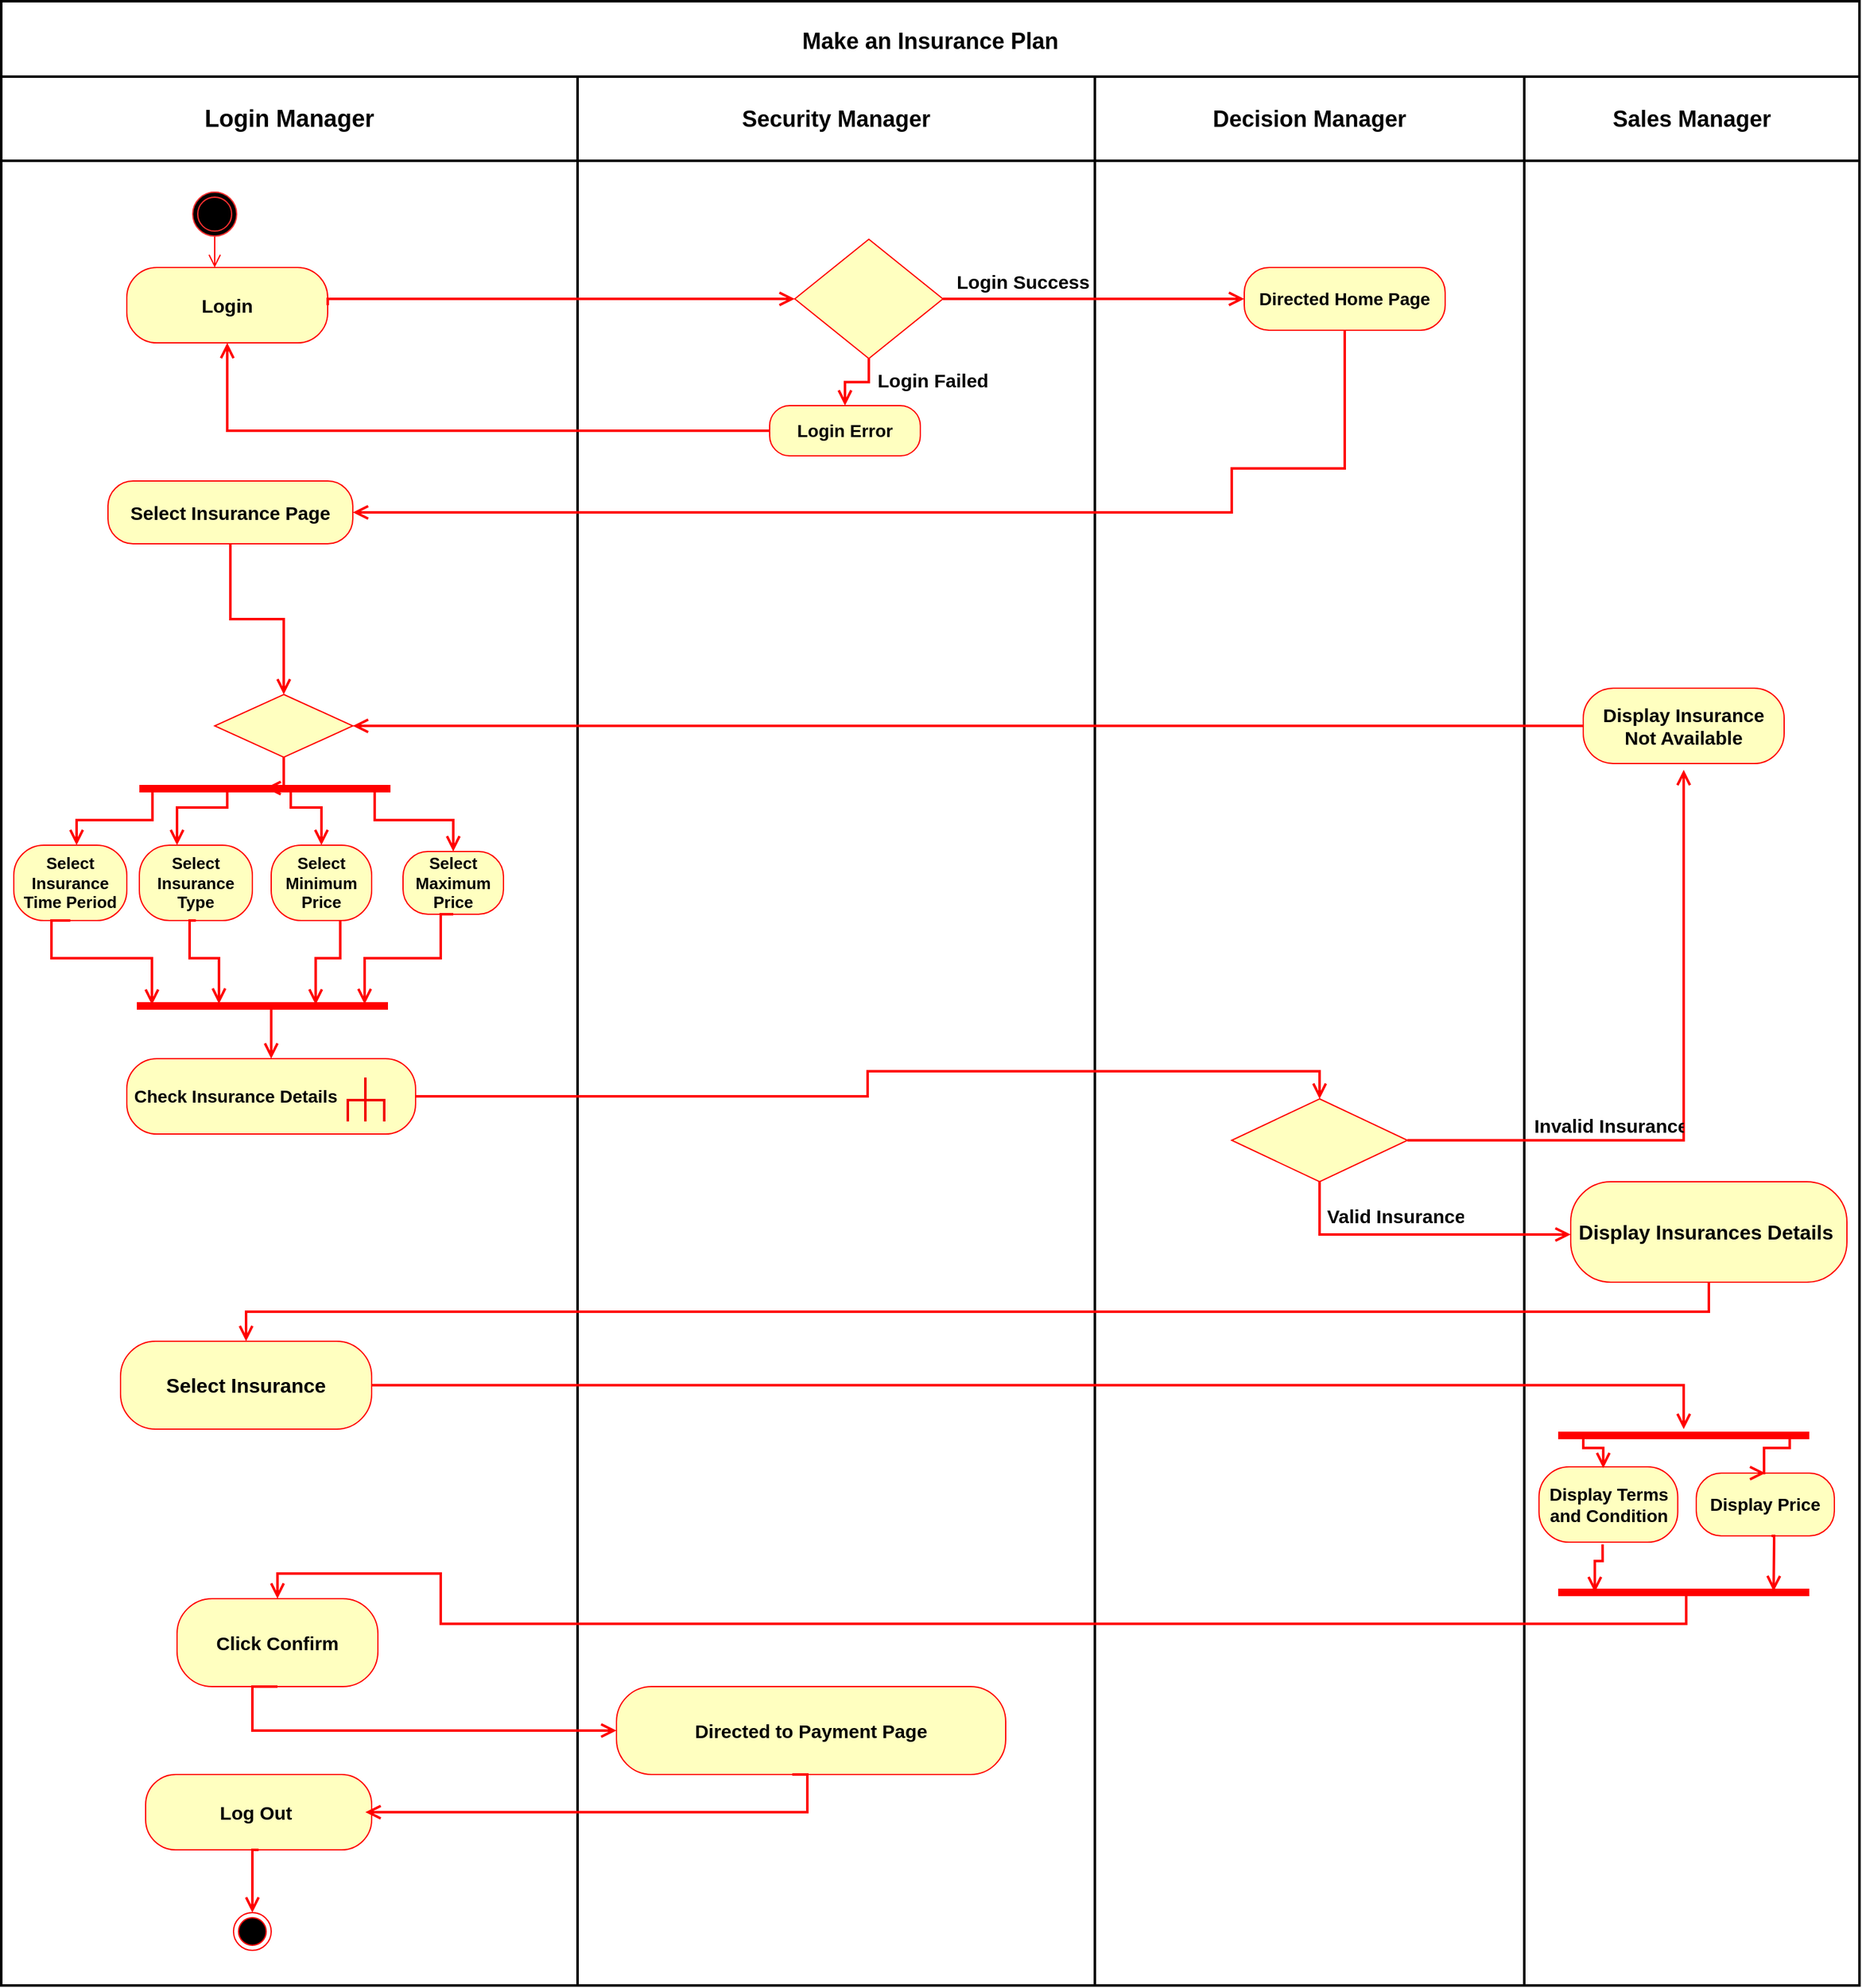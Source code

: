 <mxfile version="17.4.6" type="github">
  <diagram id="jhGQhCQuHQYNfOVaKk4t" name="Page-1">
    <mxGraphModel dx="1354" dy="671" grid="1" gridSize="10" guides="1" tooltips="1" connect="1" arrows="1" fold="1" page="1" pageScale="1" pageWidth="850" pageHeight="1100" math="0" shadow="0">
      <root>
        <mxCell id="0" />
        <mxCell id="1" parent="0" />
        <mxCell id="OWM73IptP0_KArOeakQF-31" value="Make an Insurance Plan" style="shape=table;startSize=60;container=1;collapsible=0;childLayout=tableLayout;fontStyle=1;align=center;fontSize=18;strokeWidth=2;" parent="1" vertex="1">
          <mxGeometry x="60" y="48" width="1480" height="1580" as="geometry" />
        </mxCell>
        <mxCell id="OWM73IptP0_KArOeakQF-32" value="" style="shape=tableRow;horizontal=0;startSize=0;swimlaneHead=0;swimlaneBody=0;top=0;left=0;bottom=0;right=0;collapsible=0;dropTarget=0;fillColor=none;points=[[0,0.5],[1,0.5]];portConstraint=eastwest;" parent="OWM73IptP0_KArOeakQF-31" vertex="1">
          <mxGeometry y="60" width="1480" height="67" as="geometry" />
        </mxCell>
        <mxCell id="OWM73IptP0_KArOeakQF-60" value="&lt;b&gt;&lt;font style=&quot;font-size: 19px&quot;&gt;Login Manager&lt;/font&gt;&lt;/b&gt;" style="shape=partialRectangle;html=1;whiteSpace=wrap;connectable=0;fillColor=none;top=0;left=0;bottom=0;right=0;overflow=hidden;" parent="OWM73IptP0_KArOeakQF-32" vertex="1">
          <mxGeometry width="459" height="67" as="geometry">
            <mxRectangle width="459" height="67" as="alternateBounds" />
          </mxGeometry>
        </mxCell>
        <mxCell id="OWM73IptP0_KArOeakQF-33" value="&lt;b&gt;&lt;font style=&quot;font-size: 18px&quot;&gt;Security Manager&lt;/font&gt;&lt;/b&gt;" style="shape=partialRectangle;html=1;whiteSpace=wrap;connectable=0;fillColor=none;top=0;left=0;bottom=0;right=0;overflow=hidden;" parent="OWM73IptP0_KArOeakQF-32" vertex="1">
          <mxGeometry x="459" width="412" height="67" as="geometry">
            <mxRectangle width="412" height="67" as="alternateBounds" />
          </mxGeometry>
        </mxCell>
        <mxCell id="OWM73IptP0_KArOeakQF-34" value="&lt;b&gt;&lt;font style=&quot;font-size: 18px&quot;&gt;Decision Manager&lt;/font&gt;&lt;/b&gt;" style="shape=partialRectangle;html=1;whiteSpace=wrap;connectable=0;fillColor=none;top=0;left=0;bottom=0;right=0;overflow=hidden;" parent="OWM73IptP0_KArOeakQF-32" vertex="1">
          <mxGeometry x="871" width="342" height="67" as="geometry">
            <mxRectangle width="342" height="67" as="alternateBounds" />
          </mxGeometry>
        </mxCell>
        <mxCell id="OWM73IptP0_KArOeakQF-35" value="&lt;b&gt;&lt;font style=&quot;font-size: 18px&quot;&gt;Sales Manager&lt;/font&gt;&lt;/b&gt;" style="shape=partialRectangle;html=1;whiteSpace=wrap;connectable=0;fillColor=none;top=0;left=0;bottom=0;right=0;overflow=hidden;" parent="OWM73IptP0_KArOeakQF-32" vertex="1">
          <mxGeometry x="1213" width="267" height="67" as="geometry">
            <mxRectangle width="267" height="67" as="alternateBounds" />
          </mxGeometry>
        </mxCell>
        <mxCell id="OWM73IptP0_KArOeakQF-40" value="" style="shape=tableRow;horizontal=0;startSize=0;swimlaneHead=0;swimlaneBody=0;top=0;left=0;bottom=0;right=0;collapsible=0;dropTarget=0;fillColor=none;points=[[0,0.5],[1,0.5]];portConstraint=eastwest;" parent="OWM73IptP0_KArOeakQF-31" vertex="1">
          <mxGeometry y="127" width="1480" height="1453" as="geometry" />
        </mxCell>
        <mxCell id="OWM73IptP0_KArOeakQF-61" style="shape=partialRectangle;html=1;whiteSpace=wrap;connectable=0;fillColor=none;top=0;left=0;bottom=0;right=0;overflow=hidden;" parent="OWM73IptP0_KArOeakQF-40" vertex="1">
          <mxGeometry width="459" height="1453" as="geometry">
            <mxRectangle width="459" height="1453" as="alternateBounds" />
          </mxGeometry>
        </mxCell>
        <mxCell id="OWM73IptP0_KArOeakQF-41" value="" style="shape=partialRectangle;html=1;whiteSpace=wrap;connectable=0;fillColor=none;top=0;left=0;bottom=0;right=0;overflow=hidden;" parent="OWM73IptP0_KArOeakQF-40" vertex="1">
          <mxGeometry x="459" width="412" height="1453" as="geometry">
            <mxRectangle width="412" height="1453" as="alternateBounds" />
          </mxGeometry>
        </mxCell>
        <mxCell id="OWM73IptP0_KArOeakQF-42" value="" style="shape=partialRectangle;html=1;whiteSpace=wrap;connectable=0;fillColor=none;top=0;left=0;bottom=0;right=0;overflow=hidden;" parent="OWM73IptP0_KArOeakQF-40" vertex="1">
          <mxGeometry x="871" width="342" height="1453" as="geometry">
            <mxRectangle width="342" height="1453" as="alternateBounds" />
          </mxGeometry>
        </mxCell>
        <mxCell id="OWM73IptP0_KArOeakQF-43" value="" style="shape=partialRectangle;html=1;whiteSpace=wrap;connectable=0;fillColor=none;top=0;left=0;bottom=0;right=0;overflow=hidden;" parent="OWM73IptP0_KArOeakQF-40" vertex="1">
          <mxGeometry x="1213" width="267" height="1453" as="geometry">
            <mxRectangle width="267" height="1453" as="alternateBounds" />
          </mxGeometry>
        </mxCell>
        <mxCell id="OWM73IptP0_KArOeakQF-65" value="" style="ellipse;html=1;shape=endState;fillColor=#000000;strokeColor=#ff0000;" parent="1" vertex="1">
          <mxGeometry x="215" y="200" width="30" height="30" as="geometry" />
        </mxCell>
        <mxCell id="OWM73IptP0_KArOeakQF-66" value="&lt;b&gt;&lt;font style=&quot;font-size: 15px&quot;&gt;Login&lt;/font&gt;&lt;/b&gt;" style="rounded=1;whiteSpace=wrap;html=1;arcSize=40;fontColor=#000000;fillColor=#ffffc0;strokeColor=#ff0000;" parent="1" vertex="1">
          <mxGeometry x="160" y="260" width="160" height="60" as="geometry" />
        </mxCell>
        <mxCell id="OWM73IptP0_KArOeakQF-67" value="" style="edgeStyle=orthogonalEdgeStyle;html=1;verticalAlign=bottom;endArrow=open;endSize=8;strokeColor=#ff0000;rounded=0;exitX=0.5;exitY=1;exitDx=0;exitDy=0;" parent="1" source="OWM73IptP0_KArOeakQF-65" edge="1">
          <mxGeometry relative="1" as="geometry">
            <mxPoint x="230" y="260" as="targetPoint" />
            <mxPoint x="575" y="370" as="sourcePoint" />
          </mxGeometry>
        </mxCell>
        <mxCell id="OWM73IptP0_KArOeakQF-68" value="&amp;nbsp;" style="rhombus;whiteSpace=wrap;html=1;fillColor=#ffffc0;strokeColor=#ff0000;" parent="1" vertex="1">
          <mxGeometry x="692" y="237.5" width="118" height="95" as="geometry" />
        </mxCell>
        <mxCell id="OWM73IptP0_KArOeakQF-69" value="&lt;b&gt;&lt;font style=&quot;font-size: 14px&quot;&gt;Login Error&lt;/font&gt;&lt;/b&gt;" style="rounded=1;whiteSpace=wrap;html=1;arcSize=40;fontColor=#000000;fillColor=#ffffc0;strokeColor=#ff0000;" parent="1" vertex="1">
          <mxGeometry x="672" y="370" width="120" height="40" as="geometry" />
        </mxCell>
        <mxCell id="OWM73IptP0_KArOeakQF-70" value="&lt;b&gt;&lt;font style=&quot;font-size: 14px&quot;&gt;Directed Home Page&lt;/font&gt;&lt;/b&gt;" style="rounded=1;whiteSpace=wrap;html=1;arcSize=40;fontColor=#000000;fillColor=#ffffc0;strokeColor=#ff0000;" parent="1" vertex="1">
          <mxGeometry x="1050" y="260" width="160" height="50" as="geometry" />
        </mxCell>
        <mxCell id="OWM73IptP0_KArOeakQF-89" value="" style="shape=line;html=1;strokeWidth=6;strokeColor=#ff0000;" parent="1" vertex="1">
          <mxGeometry x="170" y="670" width="200" height="10" as="geometry" />
        </mxCell>
        <mxCell id="OWM73IptP0_KArOeakQF-90" value="" style="edgeStyle=orthogonalEdgeStyle;html=1;verticalAlign=bottom;endArrow=open;endSize=8;strokeColor=#ff0000;rounded=0;exitX=0.603;exitY=0.469;exitDx=0;exitDy=0;exitPerimeter=0;entryX=0.5;entryY=0;entryDx=0;entryDy=0;strokeWidth=2;" parent="1" source="OWM73IptP0_KArOeakQF-89" target="OWM73IptP0_KArOeakQF-94" edge="1">
          <mxGeometry relative="1" as="geometry">
            <mxPoint x="350" y="710" as="targetPoint" />
            <Array as="points">
              <mxPoint x="301" y="690" />
              <mxPoint x="340" y="690" />
            </Array>
          </mxGeometry>
        </mxCell>
        <mxCell id="OWM73IptP0_KArOeakQF-91" value="&amp;nbsp;" style="rhombus;whiteSpace=wrap;html=1;fillColor=#ffffc0;strokeColor=#ff0000;" parent="1" vertex="1">
          <mxGeometry x="230" y="600" width="110" height="50" as="geometry" />
        </mxCell>
        <mxCell id="OWM73IptP0_KArOeakQF-92" value="&lt;b&gt;&lt;font style=&quot;font-size: 13px&quot;&gt;Select Insurance Time Period&lt;/font&gt;&lt;/b&gt;" style="rounded=1;whiteSpace=wrap;html=1;arcSize=40;fontColor=#000000;fillColor=#ffffc0;strokeColor=#ff0000;" parent="1" vertex="1">
          <mxGeometry x="70" y="720" width="90" height="60" as="geometry" />
        </mxCell>
        <mxCell id="OWM73IptP0_KArOeakQF-93" value="&lt;b&gt;&lt;font style=&quot;font-size: 13px&quot;&gt;Select Insurance Type&lt;/font&gt;&lt;/b&gt;" style="rounded=1;whiteSpace=wrap;html=1;arcSize=40;fontColor=#000000;fillColor=#ffffc0;strokeColor=#ff0000;" parent="1" vertex="1">
          <mxGeometry x="170" y="720" width="90" height="60" as="geometry" />
        </mxCell>
        <mxCell id="OWM73IptP0_KArOeakQF-94" value="&lt;font style=&quot;font-size: 13px&quot;&gt;&lt;b&gt;Select Minimum Price&lt;/b&gt;&lt;/font&gt;" style="rounded=1;whiteSpace=wrap;html=1;arcSize=40;fontColor=#000000;fillColor=#ffffc0;strokeColor=#ff0000;" parent="1" vertex="1">
          <mxGeometry x="275" y="720" width="80" height="60" as="geometry" />
        </mxCell>
        <mxCell id="OWM73IptP0_KArOeakQF-95" value="&lt;b&gt;&lt;font style=&quot;font-size: 13px&quot;&gt;Select Maximum Price&lt;/font&gt;&lt;/b&gt;" style="rounded=1;whiteSpace=wrap;html=1;arcSize=40;fontColor=#000000;fillColor=#ffffc0;strokeColor=#ff0000;" parent="1" vertex="1">
          <mxGeometry x="380" y="725" width="80" height="50" as="geometry" />
        </mxCell>
        <mxCell id="OWM73IptP0_KArOeakQF-96" value="" style="edgeStyle=orthogonalEdgeStyle;html=1;verticalAlign=bottom;endArrow=open;endSize=8;strokeColor=#ff0000;rounded=0;exitX=0.5;exitY=1;exitDx=0;exitDy=0;entryX=0.502;entryY=0.448;entryDx=0;entryDy=0;entryPerimeter=0;strokeWidth=2;" parent="1" source="OWM73IptP0_KArOeakQF-91" target="OWM73IptP0_KArOeakQF-89" edge="1">
          <mxGeometry relative="1" as="geometry">
            <mxPoint x="220" y="675" as="targetPoint" />
            <mxPoint x="310" y="590.0" as="sourcePoint" />
            <Array as="points">
              <mxPoint x="270" y="674" />
            </Array>
          </mxGeometry>
        </mxCell>
        <mxCell id="OWM73IptP0_KArOeakQF-97" value="" style="edgeStyle=orthogonalEdgeStyle;html=1;verticalAlign=bottom;endArrow=open;endSize=8;strokeColor=#ff0000;rounded=0;exitX=0.403;exitY=0.538;exitDx=0;exitDy=0;exitPerimeter=0;strokeWidth=2;" parent="1" source="OWM73IptP0_KArOeakQF-89" target="OWM73IptP0_KArOeakQF-93" edge="1">
          <mxGeometry relative="1" as="geometry">
            <mxPoint x="360" y="620.0" as="targetPoint" />
            <mxPoint x="360" y="590.0" as="sourcePoint" />
            <Array as="points">
              <mxPoint x="240" y="675" />
              <mxPoint x="240" y="690" />
              <mxPoint x="200" y="690" />
            </Array>
          </mxGeometry>
        </mxCell>
        <mxCell id="OWM73IptP0_KArOeakQF-98" value="" style="edgeStyle=orthogonalEdgeStyle;html=1;verticalAlign=bottom;endArrow=open;endSize=8;strokeColor=#ff0000;rounded=0;exitX=0.052;exitY=0.633;exitDx=0;exitDy=0;exitPerimeter=0;strokeWidth=2;" parent="1" source="OWM73IptP0_KArOeakQF-89" edge="1">
          <mxGeometry relative="1" as="geometry">
            <mxPoint x="120" y="720" as="targetPoint" />
            <mxPoint x="119.99" y="675.38" as="sourcePoint" />
            <Array as="points">
              <mxPoint x="180" y="700" />
              <mxPoint x="120" y="700" />
              <mxPoint x="120" y="720" />
            </Array>
          </mxGeometry>
        </mxCell>
        <mxCell id="OWM73IptP0_KArOeakQF-99" value="" style="edgeStyle=orthogonalEdgeStyle;html=1;verticalAlign=bottom;endArrow=open;endSize=8;strokeColor=#ff0000;rounded=0;exitX=0.937;exitY=0.522;exitDx=0;exitDy=0;exitPerimeter=0;entryX=0.5;entryY=0;entryDx=0;entryDy=0;strokeWidth=2;" parent="1" source="OWM73IptP0_KArOeakQF-89" target="OWM73IptP0_KArOeakQF-95" edge="1">
          <mxGeometry relative="1" as="geometry">
            <mxPoint x="480" y="740" as="targetPoint" />
            <mxPoint x="310.6" y="684.69" as="sourcePoint" />
            <Array as="points">
              <mxPoint x="357" y="700" />
              <mxPoint x="420" y="700" />
            </Array>
          </mxGeometry>
        </mxCell>
        <mxCell id="OWM73IptP0_KArOeakQF-100" value="" style="shape=line;html=1;strokeWidth=6;strokeColor=#ff0000;" parent="1" vertex="1">
          <mxGeometry x="168" y="843" width="200" height="10" as="geometry" />
        </mxCell>
        <mxCell id="OWM73IptP0_KArOeakQF-101" value="" style="edgeStyle=orthogonalEdgeStyle;html=1;verticalAlign=bottom;endArrow=open;endSize=8;strokeColor=#ff0000;rounded=0;exitX=0.5;exitY=1;exitDx=0;exitDy=0;entryX=0.06;entryY=0.416;entryDx=0;entryDy=0;entryPerimeter=0;strokeWidth=2;" parent="1" source="OWM73IptP0_KArOeakQF-92" target="OWM73IptP0_KArOeakQF-100" edge="1">
          <mxGeometry relative="1" as="geometry">
            <mxPoint x="180" y="820" as="targetPoint" />
            <mxPoint x="190.4" y="686.33" as="sourcePoint" />
            <Array as="points">
              <mxPoint x="100" y="810" />
              <mxPoint x="180" y="810" />
            </Array>
          </mxGeometry>
        </mxCell>
        <mxCell id="OWM73IptP0_KArOeakQF-102" value="" style="edgeStyle=orthogonalEdgeStyle;html=1;verticalAlign=bottom;endArrow=open;endSize=8;strokeColor=#ff0000;rounded=0;exitX=0.5;exitY=1;exitDx=0;exitDy=0;entryX=0.327;entryY=0.333;entryDx=0;entryDy=0;entryPerimeter=0;strokeWidth=2;" parent="1" source="OWM73IptP0_KArOeakQF-93" target="OWM73IptP0_KArOeakQF-100" edge="1">
          <mxGeometry relative="1" as="geometry">
            <mxPoint x="190" y="834.16" as="targetPoint" />
            <mxPoint x="70" y="790" as="sourcePoint" />
            <Array as="points">
              <mxPoint x="210" y="810" />
              <mxPoint x="233" y="810" />
            </Array>
          </mxGeometry>
        </mxCell>
        <mxCell id="OWM73IptP0_KArOeakQF-103" value="" style="edgeStyle=orthogonalEdgeStyle;html=1;verticalAlign=bottom;endArrow=open;endSize=8;strokeColor=#ff0000;rounded=0;entryX=0.712;entryY=0.4;entryDx=0;entryDy=0;entryPerimeter=0;strokeWidth=2;" parent="1" target="OWM73IptP0_KArOeakQF-100" edge="1">
          <mxGeometry relative="1" as="geometry">
            <mxPoint x="310" y="820" as="targetPoint" />
            <mxPoint x="330" y="780" as="sourcePoint" />
            <Array as="points">
              <mxPoint x="330" y="810" />
              <mxPoint x="310" y="810" />
            </Array>
          </mxGeometry>
        </mxCell>
        <mxCell id="OWM73IptP0_KArOeakQF-104" value="" style="edgeStyle=orthogonalEdgeStyle;html=1;verticalAlign=bottom;endArrow=open;endSize=8;strokeColor=#ff0000;rounded=0;exitX=0.5;exitY=1;exitDx=0;exitDy=0;entryX=0.907;entryY=0.367;entryDx=0;entryDy=0;entryPerimeter=0;strokeWidth=2;" parent="1" source="OWM73IptP0_KArOeakQF-95" target="OWM73IptP0_KArOeakQF-100" edge="1">
          <mxGeometry relative="1" as="geometry">
            <mxPoint x="350" y="820" as="targetPoint" />
            <mxPoint x="340" y="790" as="sourcePoint" />
            <Array as="points">
              <mxPoint x="410" y="810" />
              <mxPoint x="349" y="810" />
            </Array>
          </mxGeometry>
        </mxCell>
        <mxCell id="OWM73IptP0_KArOeakQF-105" value="&lt;b&gt;&lt;font style=&quot;font-size: 14px&quot;&gt;&amp;nbsp;Check Insurance Details&lt;/font&gt;&lt;/b&gt;" style="rounded=1;whiteSpace=wrap;html=1;arcSize=40;fontColor=#000000;fillColor=#ffffc0;strokeColor=#ff0000;align=left;" parent="1" vertex="1">
          <mxGeometry x="160" y="890" width="230" height="60" as="geometry" />
        </mxCell>
        <mxCell id="OWM73IptP0_KArOeakQF-106" value="" style="line;strokeWidth=2;direction=south;html=1;perimeter=backbonePerimeter;points=[];outlineConnect=0;strokeColor=#F20000;" parent="1" vertex="1">
          <mxGeometry x="345" y="905" width="10" height="35" as="geometry" />
        </mxCell>
        <mxCell id="OWM73IptP0_KArOeakQF-107" value="" style="line;strokeWidth=2;direction=west;html=1;perimeter=backbonePerimeter;points=[];outlineConnect=0;strokeColor=#F20000;" parent="1" vertex="1">
          <mxGeometry x="335" y="918" width="30" height="10" as="geometry" />
        </mxCell>
        <mxCell id="OWM73IptP0_KArOeakQF-108" value="" style="line;strokeWidth=2;direction=north;html=1;perimeter=backbonePerimeter;points=[];outlineConnect=0;strokeColor=#F20000;" parent="1" vertex="1">
          <mxGeometry x="331" y="922" width="10" height="18" as="geometry" />
        </mxCell>
        <mxCell id="OWM73IptP0_KArOeakQF-109" value="" style="line;strokeWidth=2;direction=north;html=1;perimeter=backbonePerimeter;points=[];outlineConnect=0;strokeColor=#F20000;" parent="1" vertex="1">
          <mxGeometry x="360" y="922" width="10" height="18" as="geometry" />
        </mxCell>
        <mxCell id="OWM73IptP0_KArOeakQF-110" value="" style="edgeStyle=orthogonalEdgeStyle;html=1;verticalAlign=bottom;endArrow=open;endSize=8;strokeColor=#ff0000;rounded=0;exitX=0.522;exitY=0.557;exitDx=0;exitDy=0;exitPerimeter=0;strokeWidth=2;" parent="1" source="OWM73IptP0_KArOeakQF-100" target="OWM73IptP0_KArOeakQF-105" edge="1">
          <mxGeometry relative="1" as="geometry">
            <mxPoint x="360" y="620" as="targetPoint" />
            <mxPoint x="360" y="590" as="sourcePoint" />
            <Array as="points">
              <mxPoint x="272" y="850" />
              <mxPoint x="275" y="850" />
            </Array>
          </mxGeometry>
        </mxCell>
        <mxCell id="OWM73IptP0_KArOeakQF-111" value="" style="edgeStyle=orthogonalEdgeStyle;html=1;verticalAlign=bottom;endArrow=open;endSize=8;strokeColor=#ff0000;rounded=0;exitX=0;exitY=0.5;exitDx=0;exitDy=0;entryX=1;entryY=0.5;entryDx=0;entryDy=0;strokeWidth=2;" parent="1" source="OWM73IptP0_KArOeakQF-112" target="OWM73IptP0_KArOeakQF-91" edge="1">
          <mxGeometry relative="1" as="geometry">
            <mxPoint x="320" y="625" as="targetPoint" />
            <mxPoint x="478.68" y="631" as="sourcePoint" />
            <Array as="points">
              <mxPoint x="1110" y="625" />
              <mxPoint x="1110" y="625" />
            </Array>
          </mxGeometry>
        </mxCell>
        <mxCell id="OWM73IptP0_KArOeakQF-112" value="&lt;b style=&quot;font-size: 15px&quot;&gt;Display Insurance &lt;br&gt;Not Available&lt;/b&gt;" style="rounded=1;whiteSpace=wrap;html=1;arcSize=40;fontColor=#000000;fillColor=#ffffc0;strokeColor=#ff0000;" parent="1" vertex="1">
          <mxGeometry x="1320" y="595" width="160" height="60" as="geometry" />
        </mxCell>
        <mxCell id="OWM73IptP0_KArOeakQF-113" value="&amp;nbsp;" style="rhombus;whiteSpace=wrap;html=1;fillColor=#ffffc0;strokeColor=#ff0000;" parent="1" vertex="1">
          <mxGeometry x="1040" y="922" width="140" height="66" as="geometry" />
        </mxCell>
        <mxCell id="OWM73IptP0_KArOeakQF-114" value="&lt;b&gt;&lt;font style=&quot;font-size: 16px&quot;&gt;Display Insurances Details&amp;nbsp;&lt;/font&gt;&lt;/b&gt;" style="rounded=1;whiteSpace=wrap;html=1;arcSize=40;fontColor=#000000;fillColor=#ffffc0;strokeColor=#ff0000;align=center;" parent="1" vertex="1">
          <mxGeometry x="1310" y="988" width="220" height="80" as="geometry" />
        </mxCell>
        <mxCell id="OWM73IptP0_KArOeakQF-115" value="&lt;b&gt;&lt;font style=&quot;font-size: 16px&quot;&gt;Select Insurance&lt;/font&gt;&lt;/b&gt;" style="rounded=1;whiteSpace=wrap;html=1;arcSize=40;fontColor=#000000;fillColor=#ffffc0;strokeColor=#ff0000;align=center;" parent="1" vertex="1">
          <mxGeometry x="155" y="1115" width="200" height="70" as="geometry" />
        </mxCell>
        <mxCell id="OWM73IptP0_KArOeakQF-116" value="&lt;b&gt;&lt;font style=&quot;font-size: 14px&quot;&gt;Display Terms and Condition&lt;/font&gt;&lt;/b&gt;" style="rounded=1;whiteSpace=wrap;html=1;arcSize=40;fontColor=#000000;fillColor=#ffffc0;strokeColor=#ff0000;align=center;" parent="1" vertex="1">
          <mxGeometry x="1284.75" y="1215" width="110.5" height="60" as="geometry" />
        </mxCell>
        <mxCell id="OWM73IptP0_KArOeakQF-117" value="&lt;b&gt;&lt;font style=&quot;font-size: 14px&quot;&gt;Display Price&lt;/font&gt;&lt;/b&gt;" style="rounded=1;whiteSpace=wrap;html=1;arcSize=40;fontColor=#000000;fillColor=#ffffc0;strokeColor=#ff0000;align=center;" parent="1" vertex="1">
          <mxGeometry x="1410" y="1220" width="110" height="50" as="geometry" />
        </mxCell>
        <mxCell id="OWM73IptP0_KArOeakQF-118" value="" style="shape=line;html=1;strokeWidth=6;strokeColor=#ff0000;" parent="1" vertex="1">
          <mxGeometry x="1300" y="1310" width="200" height="10" as="geometry" />
        </mxCell>
        <mxCell id="OWM73IptP0_KArOeakQF-119" value="" style="shape=line;html=1;strokeWidth=6;strokeColor=#ff0000;" parent="1" vertex="1">
          <mxGeometry x="1300" y="1185" width="200" height="10" as="geometry" />
        </mxCell>
        <mxCell id="OWM73IptP0_KArOeakQF-120" value="" style="edgeStyle=orthogonalEdgeStyle;html=1;verticalAlign=bottom;endArrow=open;endSize=8;strokeColor=#ff0000;rounded=0;exitX=1;exitY=0.5;exitDx=0;exitDy=0;strokeWidth=2;" parent="1" source="OWM73IptP0_KArOeakQF-115" target="OWM73IptP0_KArOeakQF-119" edge="1">
          <mxGeometry relative="1" as="geometry">
            <mxPoint x="1395" y="1090" as="targetPoint" />
            <mxPoint x="1394.5" y="1060" as="sourcePoint" />
            <Array as="points">
              <mxPoint x="1400" y="1150" />
            </Array>
          </mxGeometry>
        </mxCell>
        <mxCell id="OWM73IptP0_KArOeakQF-121" value="" style="edgeStyle=orthogonalEdgeStyle;html=1;verticalAlign=bottom;endArrow=open;endSize=8;strokeColor=#ff0000;rounded=0;exitX=0.069;exitY=0.633;exitDx=0;exitDy=0;exitPerimeter=0;entryX=0.463;entryY=0.019;entryDx=0;entryDy=0;entryPerimeter=0;strokeWidth=2;" parent="1" source="OWM73IptP0_KArOeakQF-119" target="OWM73IptP0_KArOeakQF-116" edge="1">
          <mxGeometry relative="1" as="geometry">
            <mxPoint x="1409.5" y="1335" as="targetPoint" />
            <mxPoint x="1409.5" y="1305" as="sourcePoint" />
            <Array as="points">
              <mxPoint x="1320" y="1191" />
              <mxPoint x="1320" y="1200" />
              <mxPoint x="1336" y="1200" />
            </Array>
          </mxGeometry>
        </mxCell>
        <mxCell id="OWM73IptP0_KArOeakQF-122" value="" style="edgeStyle=orthogonalEdgeStyle;html=1;verticalAlign=bottom;endArrow=open;endSize=8;strokeColor=#ff0000;rounded=0;exitX=0.922;exitY=0.717;exitDx=0;exitDy=0;exitPerimeter=0;entryX=0.5;entryY=0;entryDx=0;entryDy=0;strokeWidth=2;" parent="1" source="OWM73IptP0_KArOeakQF-119" target="OWM73IptP0_KArOeakQF-117" edge="1">
          <mxGeometry relative="1" as="geometry">
            <mxPoint x="1305.06" y="1230.76" as="targetPoint" />
            <mxPoint x="1323.3" y="1201.33" as="sourcePoint" />
            <Array as="points">
              <mxPoint x="1484" y="1200" />
              <mxPoint x="1464" y="1200" />
              <mxPoint x="1464" y="1220" />
            </Array>
          </mxGeometry>
        </mxCell>
        <mxCell id="OWM73IptP0_KArOeakQF-123" value="" style="edgeStyle=orthogonalEdgeStyle;html=1;verticalAlign=bottom;endArrow=open;endSize=8;strokeColor=#ff0000;rounded=0;exitX=0.458;exitY=1.03;exitDx=0;exitDy=0;exitPerimeter=0;entryX=0.146;entryY=0.492;entryDx=0;entryDy=0;entryPerimeter=0;strokeWidth=2;" parent="1" source="OWM73IptP0_KArOeakQF-116" target="OWM73IptP0_KArOeakQF-118" edge="1">
          <mxGeometry relative="1" as="geometry">
            <mxPoint x="1305.06" y="1230.76" as="targetPoint" />
            <mxPoint x="1323.3" y="1201.33" as="sourcePoint" />
            <Array as="points">
              <mxPoint x="1335" y="1290" />
              <mxPoint x="1329" y="1290" />
            </Array>
          </mxGeometry>
        </mxCell>
        <mxCell id="OWM73IptP0_KArOeakQF-124" value="" style="edgeStyle=orthogonalEdgeStyle;html=1;verticalAlign=bottom;endArrow=open;endSize=8;strokeColor=#ff0000;rounded=0;entryX=0.858;entryY=0.411;entryDx=0;entryDy=0;entryPerimeter=0;strokeWidth=2;" parent="1" target="OWM73IptP0_KArOeakQF-118" edge="1">
          <mxGeometry relative="1" as="geometry">
            <mxPoint x="1459.5" y="1285" as="targetPoint" />
            <mxPoint x="1470" y="1270" as="sourcePoint" />
            <Array as="points">
              <mxPoint x="1472" y="1270" />
              <mxPoint x="1472" y="1275" />
            </Array>
          </mxGeometry>
        </mxCell>
        <mxCell id="OWM73IptP0_KArOeakQF-126" value="&lt;font style=&quot;font-size: 15px&quot;&gt;&lt;b&gt;Click Confirm&lt;/b&gt;&lt;/font&gt;" style="rounded=1;whiteSpace=wrap;html=1;arcSize=40;fontColor=#000000;fillColor=#ffffc0;strokeColor=#ff0000;align=center;" parent="1" vertex="1">
          <mxGeometry x="200" y="1320" width="160" height="70" as="geometry" />
        </mxCell>
        <mxCell id="OWM73IptP0_KArOeakQF-127" value="&lt;font style=&quot;font-size: 15px&quot;&gt;&lt;b&gt;Directed to Payment Page&lt;/b&gt;&lt;/font&gt;" style="rounded=1;whiteSpace=wrap;html=1;arcSize=40;fontColor=#000000;fillColor=#ffffc0;strokeColor=#ff0000;align=center;" parent="1" vertex="1">
          <mxGeometry x="550" y="1390" width="310" height="70" as="geometry" />
        </mxCell>
        <mxCell id="OWM73IptP0_KArOeakQF-128" value="&lt;b&gt;&lt;font style=&quot;font-size: 15px&quot;&gt;Log Out&amp;nbsp;&lt;/font&gt;&lt;/b&gt;" style="rounded=1;whiteSpace=wrap;html=1;arcSize=40;fontColor=#000000;fillColor=#ffffc0;strokeColor=#ff0000;align=center;" parent="1" vertex="1">
          <mxGeometry x="175" y="1460" width="180" height="60" as="geometry" />
        </mxCell>
        <mxCell id="OWM73IptP0_KArOeakQF-129" value="" style="ellipse;html=1;shape=endState;fillColor=#000000;strokeColor=#ff0000;" parent="1" vertex="1">
          <mxGeometry x="245" y="1570" width="30" height="30" as="geometry" />
        </mxCell>
        <mxCell id="OWM73IptP0_KArOeakQF-130" value="" style="edgeStyle=orthogonalEdgeStyle;html=1;verticalAlign=bottom;endArrow=open;endSize=8;strokeColor=#ff0000;rounded=0;exitX=1;exitY=0.5;exitDx=0;exitDy=0;entryX=0;entryY=0.5;entryDx=0;entryDy=0;strokeWidth=2;" parent="1" source="OWM73IptP0_KArOeakQF-66" target="OWM73IptP0_KArOeakQF-68" edge="1">
          <mxGeometry relative="1" as="geometry">
            <mxPoint x="240" y="270" as="targetPoint" />
            <mxPoint x="240" y="240" as="sourcePoint" />
            <Array as="points">
              <mxPoint x="320" y="285" />
            </Array>
          </mxGeometry>
        </mxCell>
        <mxCell id="OWM73IptP0_KArOeakQF-131" value="Login Success" style="text;strokeColor=none;fillColor=none;align=left;verticalAlign=top;spacingLeft=4;spacingRight=4;overflow=hidden;rotatable=0;points=[[0,0.5],[1,0.5]];portConstraint=eastwest;fontSize=15;fontStyle=1" parent="1" vertex="1">
          <mxGeometry x="815" y="256" width="120" height="26" as="geometry" />
        </mxCell>
        <mxCell id="OWM73IptP0_KArOeakQF-132" value="" style="edgeStyle=orthogonalEdgeStyle;html=1;verticalAlign=bottom;endArrow=open;endSize=8;strokeColor=#ff0000;rounded=0;exitX=1;exitY=0.5;exitDx=0;exitDy=0;entryX=0;entryY=0.5;entryDx=0;entryDy=0;strokeWidth=2;" parent="1" source="OWM73IptP0_KArOeakQF-68" target="OWM73IptP0_KArOeakQF-70" edge="1">
          <mxGeometry relative="1" as="geometry">
            <mxPoint x="702.0" y="295" as="targetPoint" />
            <mxPoint x="310" y="295" as="sourcePoint" />
            <Array as="points" />
          </mxGeometry>
        </mxCell>
        <mxCell id="OWM73IptP0_KArOeakQF-133" value="Login Failed" style="text;strokeColor=none;fillColor=none;align=left;verticalAlign=top;spacingLeft=4;spacingRight=4;overflow=hidden;rotatable=0;points=[[0,0.5],[1,0.5]];portConstraint=eastwest;fontSize=15;fontStyle=1" parent="1" vertex="1">
          <mxGeometry x="752" y="334.5" width="100" height="26" as="geometry" />
        </mxCell>
        <mxCell id="OWM73IptP0_KArOeakQF-134" value="" style="edgeStyle=orthogonalEdgeStyle;html=1;verticalAlign=bottom;endArrow=open;endSize=8;strokeColor=#ff0000;rounded=0;entryX=0.5;entryY=0;entryDx=0;entryDy=0;exitX=0.5;exitY=1;exitDx=0;exitDy=0;strokeWidth=2;" parent="1" source="OWM73IptP0_KArOeakQF-68" target="OWM73IptP0_KArOeakQF-69" edge="1">
          <mxGeometry relative="1" as="geometry">
            <mxPoint x="240" y="270" as="targetPoint" />
            <mxPoint x="732" y="310" as="sourcePoint" />
          </mxGeometry>
        </mxCell>
        <mxCell id="OWM73IptP0_KArOeakQF-135" value="" style="edgeStyle=orthogonalEdgeStyle;html=1;verticalAlign=bottom;endArrow=open;endSize=8;strokeColor=#ff0000;rounded=0;exitX=0.5;exitY=1;exitDx=0;exitDy=0;entryX=1;entryY=0.5;entryDx=0;entryDy=0;strokeWidth=2;" parent="1" source="OWM73IptP0_KArOeakQF-70" target="OWM73IptP0_KArOeakQF-138" edge="1">
          <mxGeometry relative="1" as="geometry">
            <mxPoint x="310" y="530" as="targetPoint" />
            <mxPoint x="782.0" y="295" as="sourcePoint" />
            <Array as="points">
              <mxPoint x="1130" y="420" />
              <mxPoint x="1040" y="420" />
              <mxPoint x="1040" y="455" />
            </Array>
          </mxGeometry>
        </mxCell>
        <mxCell id="OWM73IptP0_KArOeakQF-138" value="&lt;b&gt;&lt;font style=&quot;font-size: 15px&quot;&gt;Select Insurance Page&lt;/font&gt;&lt;/b&gt;" style="rounded=1;whiteSpace=wrap;html=1;arcSize=40;fontColor=#000000;fillColor=#ffffc0;strokeColor=#ff0000;" parent="1" vertex="1">
          <mxGeometry x="145" y="430" width="195" height="50" as="geometry" />
        </mxCell>
        <mxCell id="OWM73IptP0_KArOeakQF-139" value="" style="edgeStyle=orthogonalEdgeStyle;html=1;verticalAlign=bottom;endArrow=open;endSize=8;strokeColor=#ff0000;rounded=0;exitX=0.5;exitY=1;exitDx=0;exitDy=0;strokeWidth=2;entryX=0.5;entryY=0;entryDx=0;entryDy=0;" parent="1" source="OWM73IptP0_KArOeakQF-138" target="OWM73IptP0_KArOeakQF-91" edge="1">
          <mxGeometry relative="1" as="geometry">
            <mxPoint x="742" y="380" as="targetPoint" />
            <mxPoint x="742" y="315.0" as="sourcePoint" />
            <Array as="points">
              <mxPoint x="242" y="540" />
              <mxPoint x="285" y="540" />
            </Array>
          </mxGeometry>
        </mxCell>
        <mxCell id="OWM73IptP0_KArOeakQF-140" value="" style="edgeStyle=orthogonalEdgeStyle;html=1;verticalAlign=bottom;endArrow=open;endSize=8;strokeColor=#ff0000;rounded=0;exitX=1;exitY=0.5;exitDx=0;exitDy=0;entryX=0.5;entryY=0;entryDx=0;entryDy=0;strokeWidth=2;" parent="1" source="OWM73IptP0_KArOeakQF-105" target="OWM73IptP0_KArOeakQF-113" edge="1">
          <mxGeometry relative="1" as="geometry">
            <mxPoint x="280.053" y="620.026" as="targetPoint" />
            <mxPoint x="225" y="490" as="sourcePoint" />
            <Array as="points">
              <mxPoint x="750" y="920" />
              <mxPoint x="750" y="900" />
              <mxPoint x="1110" y="900" />
            </Array>
          </mxGeometry>
        </mxCell>
        <mxCell id="OWM73IptP0_KArOeakQF-141" value="" style="edgeStyle=orthogonalEdgeStyle;html=1;verticalAlign=bottom;endArrow=open;endSize=8;strokeColor=#ff0000;rounded=0;exitX=1;exitY=0.5;exitDx=0;exitDy=0;strokeWidth=2;" parent="1" source="OWM73IptP0_KArOeakQF-113" edge="1">
          <mxGeometry relative="1" as="geometry">
            <mxPoint x="1400" y="660" as="targetPoint" />
            <mxPoint x="1151" y="967.44" as="sourcePoint" />
            <Array as="points">
              <mxPoint x="1400" y="955" />
            </Array>
          </mxGeometry>
        </mxCell>
        <mxCell id="OWM73IptP0_KArOeakQF-142" value="Invalid Insurance" style="text;strokeColor=none;fillColor=none;align=left;verticalAlign=top;spacingLeft=4;spacingRight=4;overflow=hidden;rotatable=0;points=[[0,0.5],[1,0.5]];portConstraint=eastwest;fontSize=15;fontStyle=1" parent="1" vertex="1">
          <mxGeometry x="1275" y="928" width="130" height="26" as="geometry" />
        </mxCell>
        <mxCell id="OWM73IptP0_KArOeakQF-143" value="" style="edgeStyle=orthogonalEdgeStyle;html=1;verticalAlign=bottom;endArrow=open;endSize=8;strokeColor=#ff0000;rounded=0;exitX=0.5;exitY=1;exitDx=0;exitDy=0;entryX=0.5;entryY=0;entryDx=0;entryDy=0;strokeWidth=2;" parent="1" source="OWM73IptP0_KArOeakQF-114" target="OWM73IptP0_KArOeakQF-115" edge="1">
          <mxGeometry relative="1" as="geometry">
            <mxPoint x="1340.0" y="1109" as="targetPoint" />
            <mxPoint x="1070" y="1068" as="sourcePoint" />
            <Array as="points" />
          </mxGeometry>
        </mxCell>
        <mxCell id="OWM73IptP0_KArOeakQF-144" value="Valid Insurance" style="text;strokeColor=none;fillColor=none;align=left;verticalAlign=top;spacingLeft=4;spacingRight=4;overflow=hidden;rotatable=0;points=[[0,0.5],[1,0.5]];portConstraint=eastwest;fontSize=15;fontStyle=1" parent="1" vertex="1">
          <mxGeometry x="1110" y="1000" width="120" height="26" as="geometry" />
        </mxCell>
        <mxCell id="OWM73IptP0_KArOeakQF-146" value="" style="edgeStyle=orthogonalEdgeStyle;html=1;verticalAlign=bottom;endArrow=open;endSize=8;strokeColor=#ff0000;rounded=0;exitX=0.5;exitY=1;exitDx=0;exitDy=0;strokeWidth=2;" parent="1" source="OWM73IptP0_KArOeakQF-113" target="OWM73IptP0_KArOeakQF-114" edge="1">
          <mxGeometry relative="1" as="geometry">
            <mxPoint x="285.0" y="900" as="targetPoint" />
            <mxPoint x="282.4" y="858.57" as="sourcePoint" />
            <Array as="points">
              <mxPoint x="1110" y="1030" />
            </Array>
          </mxGeometry>
        </mxCell>
        <mxCell id="OWM73IptP0_KArOeakQF-147" value="" style="edgeStyle=orthogonalEdgeStyle;html=1;verticalAlign=bottom;endArrow=open;endSize=8;strokeColor=#ff0000;rounded=0;exitX=0.51;exitY=0.379;exitDx=0;exitDy=0;exitPerimeter=0;entryX=0.5;entryY=0;entryDx=0;entryDy=0;strokeWidth=2;" parent="1" source="OWM73IptP0_KArOeakQF-118" target="OWM73IptP0_KArOeakQF-126" edge="1">
          <mxGeometry relative="1" as="geometry">
            <mxPoint x="1405.0" y="1195" as="targetPoint" />
            <mxPoint x="360" y="1155" as="sourcePoint" />
            <Array as="points">
              <mxPoint x="1402" y="1340" />
              <mxPoint x="410" y="1340" />
              <mxPoint x="410" y="1300" />
              <mxPoint x="280" y="1300" />
            </Array>
          </mxGeometry>
        </mxCell>
        <mxCell id="OWM73IptP0_KArOeakQF-148" value="" style="edgeStyle=orthogonalEdgeStyle;html=1;verticalAlign=bottom;endArrow=open;endSize=8;strokeColor=#ff0000;rounded=0;exitX=0.5;exitY=1;exitDx=0;exitDy=0;entryX=0;entryY=0.5;entryDx=0;entryDy=0;strokeWidth=2;" parent="1" source="OWM73IptP0_KArOeakQF-126" target="OWM73IptP0_KArOeakQF-127" edge="1">
          <mxGeometry relative="1" as="geometry">
            <mxPoint x="285.0" y="900" as="targetPoint" />
            <mxPoint x="282.4" y="858.57" as="sourcePoint" />
            <Array as="points">
              <mxPoint x="260" y="1425" />
            </Array>
          </mxGeometry>
        </mxCell>
        <mxCell id="OWM73IptP0_KArOeakQF-149" value="" style="edgeStyle=orthogonalEdgeStyle;html=1;verticalAlign=bottom;endArrow=open;endSize=8;strokeColor=#ff0000;rounded=0;strokeWidth=2;" parent="1" edge="1">
          <mxGeometry relative="1" as="geometry">
            <mxPoint x="350" y="1490" as="targetPoint" />
            <mxPoint x="690" y="1460" as="sourcePoint" />
            <Array as="points">
              <mxPoint x="690" y="1460" />
              <mxPoint x="702" y="1460" />
              <mxPoint x="702" y="1490" />
            </Array>
          </mxGeometry>
        </mxCell>
        <mxCell id="OWM73IptP0_KArOeakQF-150" value="" style="edgeStyle=orthogonalEdgeStyle;html=1;verticalAlign=bottom;endArrow=open;endSize=8;strokeColor=#ff0000;rounded=0;exitX=0.5;exitY=1;exitDx=0;exitDy=0;strokeWidth=2;" parent="1" source="OWM73IptP0_KArOeakQF-128" target="OWM73IptP0_KArOeakQF-129" edge="1">
          <mxGeometry relative="1" as="geometry">
            <mxPoint x="330" y="1500" as="targetPoint" />
            <mxPoint x="722.0" y="1450" as="sourcePoint" />
            <Array as="points">
              <mxPoint x="260" y="1540" />
              <mxPoint x="260" y="1540" />
            </Array>
          </mxGeometry>
        </mxCell>
        <mxCell id="72NSx7EzI2TIOY9EAnDR-1" value="" style="edgeStyle=orthogonalEdgeStyle;html=1;verticalAlign=bottom;endArrow=open;endSize=8;strokeColor=#ff0000;rounded=0;exitX=0;exitY=0.5;exitDx=0;exitDy=0;strokeWidth=2;" parent="1" source="OWM73IptP0_KArOeakQF-69" target="OWM73IptP0_KArOeakQF-66" edge="1">
          <mxGeometry relative="1" as="geometry">
            <mxPoint x="742" y="380" as="targetPoint" />
            <mxPoint x="742" y="315" as="sourcePoint" />
          </mxGeometry>
        </mxCell>
        <mxCell id="dh2IIQm4e-vPOeA4mPoV-1" value="" style="ellipse;shape=doubleEllipse;whiteSpace=wrap;html=1;aspect=fixed;fillColor=#000000;strokeColor=#FF3030;" vertex="1" parent="1">
          <mxGeometry x="212.5" y="200" width="35" height="35" as="geometry" />
        </mxCell>
      </root>
    </mxGraphModel>
  </diagram>
</mxfile>

